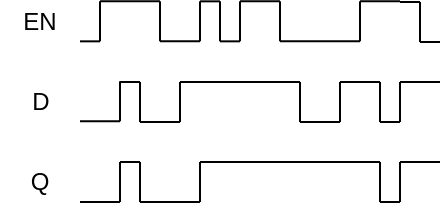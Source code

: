 <mxfile version="14.9.4" type="device"><diagram id="KYdJZk2o9K7zZVoR-7M2" name="Page-1"><mxGraphModel dx="474" dy="268" grid="1" gridSize="10" guides="1" tooltips="1" connect="1" arrows="1" fold="1" page="1" pageScale="1" pageWidth="850" pageHeight="1100" math="0" shadow="0"><root><mxCell id="0"/><mxCell id="1" parent="0"/><mxCell id="jOfwCXJIoYWKvIY6MDMT-1" value="" style="endArrow=none;html=1;" edge="1" parent="1"><mxGeometry width="50" height="50" relative="1" as="geometry"><mxPoint x="200" y="189.67" as="sourcePoint"/><mxPoint x="210" y="189.67" as="targetPoint"/></mxGeometry></mxCell><mxCell id="jOfwCXJIoYWKvIY6MDMT-4" value="" style="endArrow=none;html=1;" edge="1" parent="1"><mxGeometry width="50" height="50" relative="1" as="geometry"><mxPoint x="210" y="189.67" as="sourcePoint"/><mxPoint x="210" y="169.67" as="targetPoint"/></mxGeometry></mxCell><mxCell id="jOfwCXJIoYWKvIY6MDMT-5" value="" style="endArrow=none;html=1;" edge="1" parent="1"><mxGeometry width="50" height="50" relative="1" as="geometry"><mxPoint x="210" y="169.67" as="sourcePoint"/><mxPoint x="240" y="169.67" as="targetPoint"/></mxGeometry></mxCell><mxCell id="jOfwCXJIoYWKvIY6MDMT-6" value="" style="endArrow=none;html=1;" edge="1" parent="1"><mxGeometry width="50" height="50" relative="1" as="geometry"><mxPoint x="240" y="189.67" as="sourcePoint"/><mxPoint x="240" y="169.67" as="targetPoint"/></mxGeometry></mxCell><mxCell id="jOfwCXJIoYWKvIY6MDMT-7" value="" style="endArrow=none;html=1;" edge="1" parent="1"><mxGeometry width="50" height="50" relative="1" as="geometry"><mxPoint x="240" y="189.67" as="sourcePoint"/><mxPoint x="260" y="189.67" as="targetPoint"/></mxGeometry></mxCell><mxCell id="jOfwCXJIoYWKvIY6MDMT-8" value="" style="endArrow=none;html=1;" edge="1" parent="1"><mxGeometry width="50" height="50" relative="1" as="geometry"><mxPoint x="260" y="189.67" as="sourcePoint"/><mxPoint x="260" y="169.67" as="targetPoint"/></mxGeometry></mxCell><mxCell id="jOfwCXJIoYWKvIY6MDMT-9" value="" style="endArrow=none;html=1;" edge="1" parent="1"><mxGeometry width="50" height="50" relative="1" as="geometry"><mxPoint x="260" y="169.67" as="sourcePoint"/><mxPoint x="270" y="169.67" as="targetPoint"/></mxGeometry></mxCell><mxCell id="jOfwCXJIoYWKvIY6MDMT-10" value="" style="endArrow=none;html=1;" edge="1" parent="1"><mxGeometry width="50" height="50" relative="1" as="geometry"><mxPoint x="270" y="189.67" as="sourcePoint"/><mxPoint x="270" y="169.67" as="targetPoint"/></mxGeometry></mxCell><mxCell id="jOfwCXJIoYWKvIY6MDMT-11" value="" style="endArrow=none;html=1;" edge="1" parent="1"><mxGeometry width="50" height="50" relative="1" as="geometry"><mxPoint x="270" y="189.67" as="sourcePoint"/><mxPoint x="280" y="189.67" as="targetPoint"/></mxGeometry></mxCell><mxCell id="jOfwCXJIoYWKvIY6MDMT-12" value="" style="endArrow=none;html=1;" edge="1" parent="1"><mxGeometry width="50" height="50" relative="1" as="geometry"><mxPoint x="280" y="189.67" as="sourcePoint"/><mxPoint x="280" y="169.67" as="targetPoint"/></mxGeometry></mxCell><mxCell id="jOfwCXJIoYWKvIY6MDMT-13" value="" style="endArrow=none;html=1;" edge="1" parent="1"><mxGeometry width="50" height="50" relative="1" as="geometry"><mxPoint x="280" y="169.67" as="sourcePoint"/><mxPoint x="300" y="169.67" as="targetPoint"/></mxGeometry></mxCell><mxCell id="jOfwCXJIoYWKvIY6MDMT-14" value="" style="endArrow=none;html=1;" edge="1" parent="1"><mxGeometry width="50" height="50" relative="1" as="geometry"><mxPoint x="300" y="189.67" as="sourcePoint"/><mxPoint x="300" y="169.67" as="targetPoint"/></mxGeometry></mxCell><mxCell id="jOfwCXJIoYWKvIY6MDMT-15" value="" style="endArrow=none;html=1;" edge="1" parent="1"><mxGeometry width="50" height="50" relative="1" as="geometry"><mxPoint x="300" y="189.67" as="sourcePoint"/><mxPoint x="340" y="189.67" as="targetPoint"/></mxGeometry></mxCell><mxCell id="jOfwCXJIoYWKvIY6MDMT-16" value="" style="endArrow=none;html=1;" edge="1" parent="1"><mxGeometry width="50" height="50" relative="1" as="geometry"><mxPoint x="340" y="189.67" as="sourcePoint"/><mxPoint x="340" y="169.67" as="targetPoint"/><Array as="points"/></mxGeometry></mxCell><mxCell id="jOfwCXJIoYWKvIY6MDMT-17" value="" style="endArrow=none;html=1;" edge="1" parent="1"><mxGeometry width="50" height="50" relative="1" as="geometry"><mxPoint x="340" y="169.67" as="sourcePoint"/><mxPoint x="360" y="169.67" as="targetPoint"/></mxGeometry></mxCell><mxCell id="jOfwCXJIoYWKvIY6MDMT-20" value="" style="endArrow=none;html=1;" edge="1" parent="1"><mxGeometry width="50" height="50" relative="1" as="geometry"><mxPoint x="200" y="229.67" as="sourcePoint"/><mxPoint x="220" y="229.67" as="targetPoint"/></mxGeometry></mxCell><mxCell id="jOfwCXJIoYWKvIY6MDMT-21" value="" style="endArrow=none;html=1;" edge="1" parent="1"><mxGeometry width="50" height="50" relative="1" as="geometry"><mxPoint x="220" y="229.67" as="sourcePoint"/><mxPoint x="220" y="209.67" as="targetPoint"/></mxGeometry></mxCell><mxCell id="jOfwCXJIoYWKvIY6MDMT-22" value="&lt;div&gt;EN&lt;/div&gt;" style="text;html=1;strokeColor=none;fillColor=none;align=center;verticalAlign=middle;whiteSpace=wrap;rounded=0;" vertex="1" parent="1"><mxGeometry x="160" y="170" width="40" height="20" as="geometry"/></mxCell><mxCell id="jOfwCXJIoYWKvIY6MDMT-23" value="D" style="text;html=1;align=center;verticalAlign=middle;resizable=0;points=[];autosize=1;strokeColor=none;" vertex="1" parent="1"><mxGeometry x="170" y="210" width="20" height="20" as="geometry"/></mxCell><mxCell id="jOfwCXJIoYWKvIY6MDMT-24" value="&lt;div&gt;Q&lt;/div&gt;" style="text;html=1;strokeColor=none;fillColor=none;align=center;verticalAlign=middle;whiteSpace=wrap;rounded=0;" vertex="1" parent="1"><mxGeometry x="160" y="250" width="40" height="20" as="geometry"/></mxCell><mxCell id="jOfwCXJIoYWKvIY6MDMT-25" value="" style="endArrow=none;html=1;" edge="1" parent="1"><mxGeometry width="50" height="50" relative="1" as="geometry"><mxPoint x="220" y="210" as="sourcePoint"/><mxPoint x="230" y="210" as="targetPoint"/></mxGeometry></mxCell><mxCell id="jOfwCXJIoYWKvIY6MDMT-26" value="" style="endArrow=none;html=1;" edge="1" parent="1"><mxGeometry width="50" height="50" relative="1" as="geometry"><mxPoint x="230" y="210" as="sourcePoint"/><mxPoint x="230" y="230" as="targetPoint"/></mxGeometry></mxCell><mxCell id="jOfwCXJIoYWKvIY6MDMT-27" value="" style="endArrow=none;html=1;" edge="1" parent="1"><mxGeometry width="50" height="50" relative="1" as="geometry"><mxPoint x="230" y="230" as="sourcePoint"/><mxPoint x="250" y="230" as="targetPoint"/></mxGeometry></mxCell><mxCell id="jOfwCXJIoYWKvIY6MDMT-28" value="" style="endArrow=none;html=1;" edge="1" parent="1"><mxGeometry width="50" height="50" relative="1" as="geometry"><mxPoint x="250" y="230" as="sourcePoint"/><mxPoint x="250" y="210" as="targetPoint"/></mxGeometry></mxCell><mxCell id="jOfwCXJIoYWKvIY6MDMT-29" value="" style="endArrow=none;html=1;" edge="1" parent="1"><mxGeometry width="50" height="50" relative="1" as="geometry"><mxPoint x="250" y="210" as="sourcePoint"/><mxPoint x="260" y="210" as="targetPoint"/></mxGeometry></mxCell><mxCell id="jOfwCXJIoYWKvIY6MDMT-30" value="" style="endArrow=none;html=1;" edge="1" parent="1"><mxGeometry width="50" height="50" relative="1" as="geometry"><mxPoint x="260" y="210" as="sourcePoint"/><mxPoint x="290" y="210" as="targetPoint"/></mxGeometry></mxCell><mxCell id="jOfwCXJIoYWKvIY6MDMT-31" value="" style="endArrow=none;html=1;" edge="1" parent="1"><mxGeometry width="50" height="50" relative="1" as="geometry"><mxPoint x="290" y="210" as="sourcePoint"/><mxPoint x="310" y="210" as="targetPoint"/></mxGeometry></mxCell><mxCell id="jOfwCXJIoYWKvIY6MDMT-32" value="" style="endArrow=none;html=1;" edge="1" parent="1"><mxGeometry width="50" height="50" relative="1" as="geometry"><mxPoint x="310" y="210" as="sourcePoint"/><mxPoint x="310" y="230" as="targetPoint"/></mxGeometry></mxCell><mxCell id="jOfwCXJIoYWKvIY6MDMT-33" value="" style="endArrow=none;html=1;" edge="1" parent="1"><mxGeometry width="50" height="50" relative="1" as="geometry"><mxPoint x="310" y="230" as="sourcePoint"/><mxPoint x="330" y="230" as="targetPoint"/></mxGeometry></mxCell><mxCell id="jOfwCXJIoYWKvIY6MDMT-34" value="" style="endArrow=none;html=1;" edge="1" parent="1"><mxGeometry width="50" height="50" relative="1" as="geometry"><mxPoint x="330" y="230" as="sourcePoint"/><mxPoint x="330" y="210" as="targetPoint"/></mxGeometry></mxCell><mxCell id="jOfwCXJIoYWKvIY6MDMT-35" value="" style="endArrow=none;html=1;" edge="1" parent="1"><mxGeometry width="50" height="50" relative="1" as="geometry"><mxPoint x="330" y="210" as="sourcePoint"/><mxPoint x="350" y="210" as="targetPoint"/></mxGeometry></mxCell><mxCell id="jOfwCXJIoYWKvIY6MDMT-36" value="" style="endArrow=none;html=1;" edge="1" parent="1"><mxGeometry width="50" height="50" relative="1" as="geometry"><mxPoint x="350" y="210" as="sourcePoint"/><mxPoint x="350" y="230" as="targetPoint"/></mxGeometry></mxCell><mxCell id="jOfwCXJIoYWKvIY6MDMT-37" value="" style="endArrow=none;html=1;" edge="1" parent="1"><mxGeometry width="50" height="50" relative="1" as="geometry"><mxPoint x="350" y="230" as="sourcePoint"/><mxPoint x="360" y="230" as="targetPoint"/></mxGeometry></mxCell><mxCell id="jOfwCXJIoYWKvIY6MDMT-38" value="" style="endArrow=none;html=1;" edge="1" parent="1"><mxGeometry width="50" height="50" relative="1" as="geometry"><mxPoint x="360" y="230" as="sourcePoint"/><mxPoint x="360" y="210" as="targetPoint"/></mxGeometry></mxCell><mxCell id="jOfwCXJIoYWKvIY6MDMT-39" value="" style="endArrow=none;html=1;" edge="1" parent="1"><mxGeometry width="50" height="50" relative="1" as="geometry"><mxPoint x="360" y="210" as="sourcePoint"/><mxPoint x="380" y="210" as="targetPoint"/></mxGeometry></mxCell><mxCell id="jOfwCXJIoYWKvIY6MDMT-41" value="" style="endArrow=none;html=1;" edge="1" parent="1"><mxGeometry width="50" height="50" relative="1" as="geometry"><mxPoint x="200" y="270" as="sourcePoint"/><mxPoint x="220" y="270" as="targetPoint"/><Array as="points"/></mxGeometry></mxCell><mxCell id="jOfwCXJIoYWKvIY6MDMT-42" value="" style="endArrow=none;html=1;" edge="1" parent="1"><mxGeometry width="50" height="50" relative="1" as="geometry"><mxPoint x="220" y="270" as="sourcePoint"/><mxPoint x="220" y="250" as="targetPoint"/></mxGeometry></mxCell><mxCell id="jOfwCXJIoYWKvIY6MDMT-43" value="" style="endArrow=none;html=1;" edge="1" parent="1"><mxGeometry width="50" height="50" relative="1" as="geometry"><mxPoint x="220" y="250" as="sourcePoint"/><mxPoint x="230" y="250" as="targetPoint"/></mxGeometry></mxCell><mxCell id="jOfwCXJIoYWKvIY6MDMT-44" value="" style="endArrow=none;html=1;" edge="1" parent="1"><mxGeometry width="50" height="50" relative="1" as="geometry"><mxPoint x="230" y="270" as="sourcePoint"/><mxPoint x="230" y="250" as="targetPoint"/></mxGeometry></mxCell><mxCell id="jOfwCXJIoYWKvIY6MDMT-45" value="" style="endArrow=none;html=1;" edge="1" parent="1"><mxGeometry width="50" height="50" relative="1" as="geometry"><mxPoint x="230" y="270" as="sourcePoint"/><mxPoint x="260" y="270" as="targetPoint"/></mxGeometry></mxCell><mxCell id="jOfwCXJIoYWKvIY6MDMT-46" value="" style="endArrow=none;html=1;" edge="1" parent="1"><mxGeometry width="50" height="50" relative="1" as="geometry"><mxPoint x="260" y="270" as="sourcePoint"/><mxPoint x="260" y="250" as="targetPoint"/></mxGeometry></mxCell><mxCell id="jOfwCXJIoYWKvIY6MDMT-47" value="" style="endArrow=none;html=1;" edge="1" parent="1"><mxGeometry width="50" height="50" relative="1" as="geometry"><mxPoint x="260" y="250" as="sourcePoint"/><mxPoint x="270" y="250" as="targetPoint"/><Array as="points"/></mxGeometry></mxCell><mxCell id="jOfwCXJIoYWKvIY6MDMT-48" value="" style="endArrow=none;html=1;" edge="1" parent="1"><mxGeometry width="50" height="50" relative="1" as="geometry"><mxPoint x="350" y="250" as="sourcePoint"/><mxPoint x="270" y="250" as="targetPoint"/></mxGeometry></mxCell><mxCell id="jOfwCXJIoYWKvIY6MDMT-49" value="" style="endArrow=none;html=1;" edge="1" parent="1"><mxGeometry width="50" height="50" relative="1" as="geometry"><mxPoint x="350" y="270" as="sourcePoint"/><mxPoint x="350" y="250" as="targetPoint"/></mxGeometry></mxCell><mxCell id="jOfwCXJIoYWKvIY6MDMT-50" value="" style="endArrow=none;html=1;" edge="1" parent="1"><mxGeometry width="50" height="50" relative="1" as="geometry"><mxPoint x="350" y="270" as="sourcePoint"/><mxPoint x="360" y="270" as="targetPoint"/></mxGeometry></mxCell><mxCell id="jOfwCXJIoYWKvIY6MDMT-51" value="" style="endArrow=none;html=1;" edge="1" parent="1"><mxGeometry width="50" height="50" relative="1" as="geometry"><mxPoint x="360" y="270" as="sourcePoint"/><mxPoint x="360" y="250" as="targetPoint"/></mxGeometry></mxCell><mxCell id="jOfwCXJIoYWKvIY6MDMT-52" value="" style="endArrow=none;html=1;" edge="1" parent="1"><mxGeometry width="50" height="50" relative="1" as="geometry"><mxPoint x="360" y="170" as="sourcePoint"/><mxPoint x="370" y="170" as="targetPoint"/></mxGeometry></mxCell><mxCell id="jOfwCXJIoYWKvIY6MDMT-53" value="" style="endArrow=none;html=1;" edge="1" parent="1"><mxGeometry width="50" height="50" relative="1" as="geometry"><mxPoint x="370" y="190" as="sourcePoint"/><mxPoint x="370" y="170" as="targetPoint"/></mxGeometry></mxCell><mxCell id="jOfwCXJIoYWKvIY6MDMT-54" value="" style="endArrow=none;html=1;" edge="1" parent="1"><mxGeometry width="50" height="50" relative="1" as="geometry"><mxPoint x="370" y="190" as="sourcePoint"/><mxPoint x="380" y="190" as="targetPoint"/></mxGeometry></mxCell><mxCell id="jOfwCXJIoYWKvIY6MDMT-55" value="" style="endArrow=none;html=1;" edge="1" parent="1"><mxGeometry width="50" height="50" relative="1" as="geometry"><mxPoint x="360" y="250" as="sourcePoint"/><mxPoint x="380" y="250" as="targetPoint"/></mxGeometry></mxCell></root></mxGraphModel></diagram></mxfile>